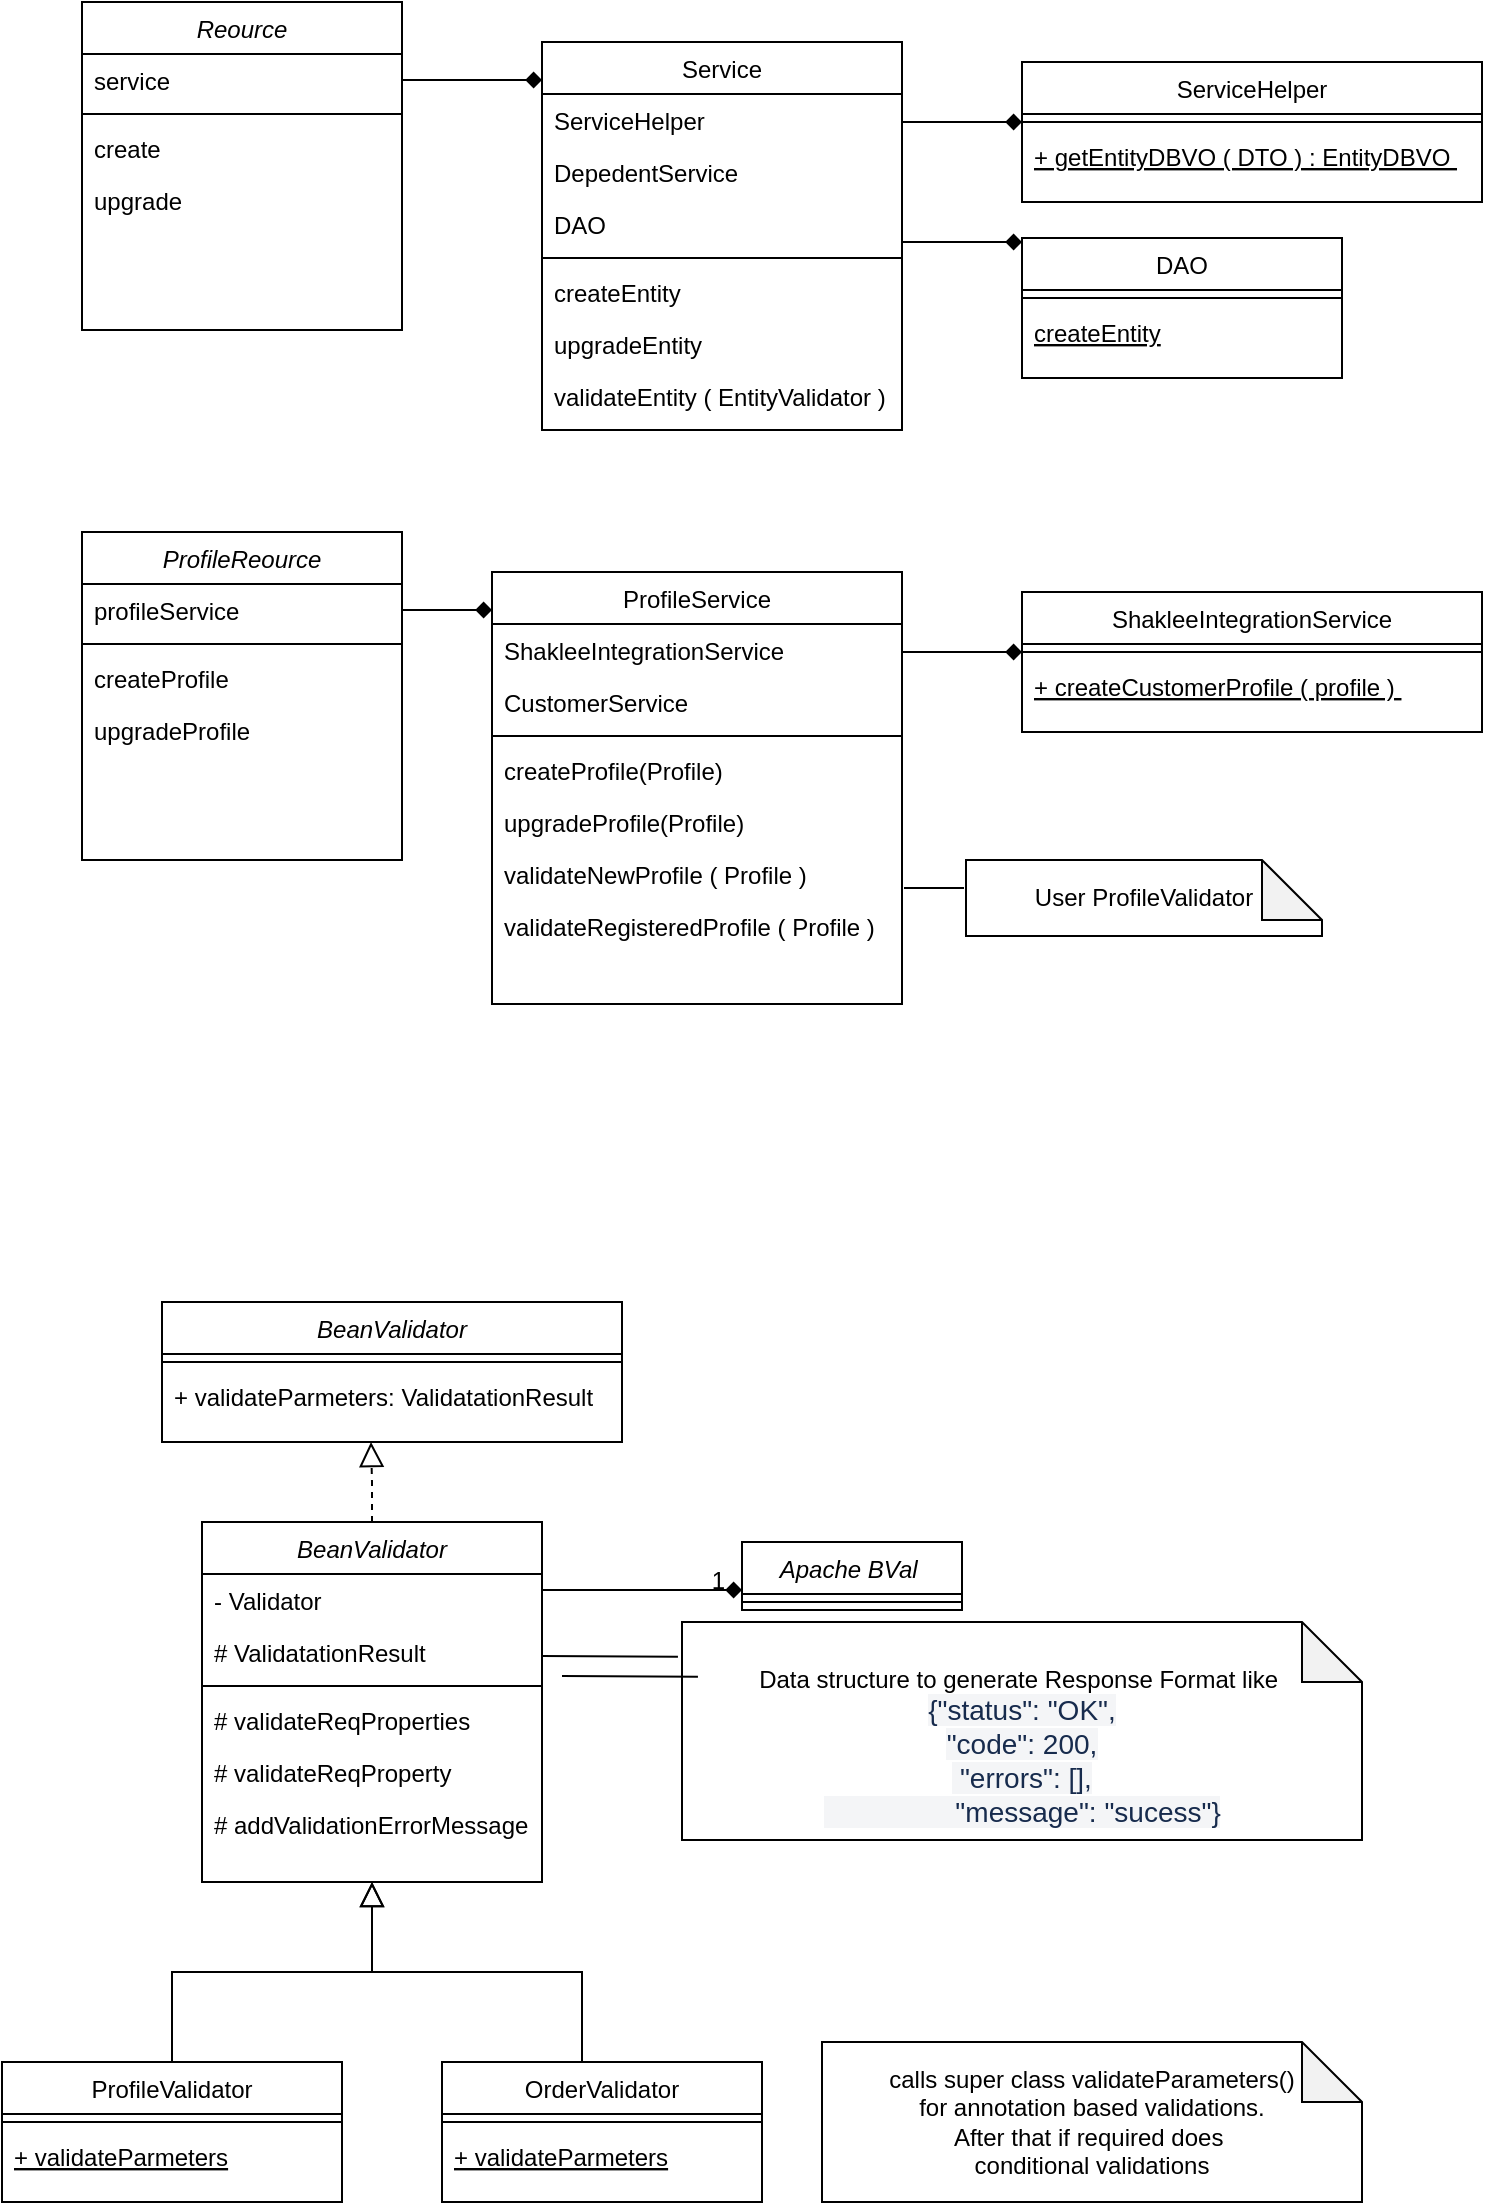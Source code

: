 <mxfile version="17.4.0" type="github">
  <diagram id="C5RBs43oDa-KdzZeNtuy" name="Page-1">
    <mxGraphModel dx="782" dy="379" grid="0" gridSize="10" guides="1" tooltips="1" connect="1" arrows="1" fold="1" page="1" pageScale="1" pageWidth="827" pageHeight="1169" background="none" math="0" shadow="0">
      <root>
        <mxCell id="WIyWlLk6GJQsqaUBKTNV-0" />
        <mxCell id="WIyWlLk6GJQsqaUBKTNV-1" parent="WIyWlLk6GJQsqaUBKTNV-0" />
        <mxCell id="zkfFHV4jXpPFQw0GAbJ--0" value="Reource" style="swimlane;fontStyle=2;align=center;verticalAlign=top;childLayout=stackLayout;horizontal=1;startSize=26;horizontalStack=0;resizeParent=1;resizeLast=0;collapsible=1;marginBottom=0;rounded=0;shadow=0;strokeWidth=1;" parent="WIyWlLk6GJQsqaUBKTNV-1" vertex="1">
          <mxGeometry x="50" y="30" width="160" height="164" as="geometry">
            <mxRectangle x="230" y="140" width="160" height="26" as="alternateBounds" />
          </mxGeometry>
        </mxCell>
        <mxCell id="zkfFHV4jXpPFQw0GAbJ--1" value="service" style="text;align=left;verticalAlign=top;spacingLeft=4;spacingRight=4;overflow=hidden;rotatable=0;points=[[0,0.5],[1,0.5]];portConstraint=eastwest;" parent="zkfFHV4jXpPFQw0GAbJ--0" vertex="1">
          <mxGeometry y="26" width="160" height="26" as="geometry" />
        </mxCell>
        <mxCell id="zkfFHV4jXpPFQw0GAbJ--4" value="" style="line;html=1;strokeWidth=1;align=left;verticalAlign=middle;spacingTop=-1;spacingLeft=3;spacingRight=3;rotatable=0;labelPosition=right;points=[];portConstraint=eastwest;" parent="zkfFHV4jXpPFQw0GAbJ--0" vertex="1">
          <mxGeometry y="52" width="160" height="8" as="geometry" />
        </mxCell>
        <mxCell id="zkfFHV4jXpPFQw0GAbJ--5" value="create" style="text;align=left;verticalAlign=top;spacingLeft=4;spacingRight=4;overflow=hidden;rotatable=0;points=[[0,0.5],[1,0.5]];portConstraint=eastwest;" parent="zkfFHV4jXpPFQw0GAbJ--0" vertex="1">
          <mxGeometry y="60" width="160" height="26" as="geometry" />
        </mxCell>
        <mxCell id="61Y-lN_-Ha8yG8mpKP36-67" value="upgrade" style="text;align=left;verticalAlign=top;spacingLeft=4;spacingRight=4;overflow=hidden;rotatable=0;points=[[0,0.5],[1,0.5]];portConstraint=eastwest;" vertex="1" parent="zkfFHV4jXpPFQw0GAbJ--0">
          <mxGeometry y="86" width="160" height="26" as="geometry" />
        </mxCell>
        <mxCell id="zkfFHV4jXpPFQw0GAbJ--17" value="Service" style="swimlane;fontStyle=0;align=center;verticalAlign=top;childLayout=stackLayout;horizontal=1;startSize=26;horizontalStack=0;resizeParent=1;resizeLast=0;collapsible=1;marginBottom=0;rounded=0;shadow=0;strokeWidth=1;" parent="WIyWlLk6GJQsqaUBKTNV-1" vertex="1">
          <mxGeometry x="280" y="50" width="180" height="194" as="geometry">
            <mxRectangle x="550" y="140" width="160" height="26" as="alternateBounds" />
          </mxGeometry>
        </mxCell>
        <mxCell id="zkfFHV4jXpPFQw0GAbJ--18" value="ServiceHelper" style="text;align=left;verticalAlign=top;spacingLeft=4;spacingRight=4;overflow=hidden;rotatable=0;points=[[0,0.5],[1,0.5]];portConstraint=eastwest;" parent="zkfFHV4jXpPFQw0GAbJ--17" vertex="1">
          <mxGeometry y="26" width="180" height="26" as="geometry" />
        </mxCell>
        <mxCell id="zkfFHV4jXpPFQw0GAbJ--19" value="DepedentService" style="text;align=left;verticalAlign=top;spacingLeft=4;spacingRight=4;overflow=hidden;rotatable=0;points=[[0,0.5],[1,0.5]];portConstraint=eastwest;rounded=0;shadow=0;html=0;" parent="zkfFHV4jXpPFQw0GAbJ--17" vertex="1">
          <mxGeometry y="52" width="180" height="26" as="geometry" />
        </mxCell>
        <mxCell id="zkfFHV4jXpPFQw0GAbJ--20" value="DAO" style="text;align=left;verticalAlign=top;spacingLeft=4;spacingRight=4;overflow=hidden;rotatable=0;points=[[0,0.5],[1,0.5]];portConstraint=eastwest;rounded=0;shadow=0;html=0;" parent="zkfFHV4jXpPFQw0GAbJ--17" vertex="1">
          <mxGeometry y="78" width="180" height="26" as="geometry" />
        </mxCell>
        <mxCell id="zkfFHV4jXpPFQw0GAbJ--23" value="" style="line;html=1;strokeWidth=1;align=left;verticalAlign=middle;spacingTop=-1;spacingLeft=3;spacingRight=3;rotatable=0;labelPosition=right;points=[];portConstraint=eastwest;" parent="zkfFHV4jXpPFQw0GAbJ--17" vertex="1">
          <mxGeometry y="104" width="180" height="8" as="geometry" />
        </mxCell>
        <mxCell id="zkfFHV4jXpPFQw0GAbJ--24" value="createEntity" style="text;align=left;verticalAlign=top;spacingLeft=4;spacingRight=4;overflow=hidden;rotatable=0;points=[[0,0.5],[1,0.5]];portConstraint=eastwest;" parent="zkfFHV4jXpPFQw0GAbJ--17" vertex="1">
          <mxGeometry y="112" width="180" height="26" as="geometry" />
        </mxCell>
        <mxCell id="61Y-lN_-Ha8yG8mpKP36-69" value="upgradeEntity" style="text;align=left;verticalAlign=top;spacingLeft=4;spacingRight=4;overflow=hidden;rotatable=0;points=[[0,0.5],[1,0.5]];portConstraint=eastwest;" vertex="1" parent="zkfFHV4jXpPFQw0GAbJ--17">
          <mxGeometry y="138" width="180" height="26" as="geometry" />
        </mxCell>
        <mxCell id="61Y-lN_-Ha8yG8mpKP36-76" value="validateEntity ( EntityValidator )" style="text;align=left;verticalAlign=top;spacingLeft=4;spacingRight=4;overflow=hidden;rotatable=0;points=[[0,0.5],[1,0.5]];portConstraint=eastwest;" vertex="1" parent="zkfFHV4jXpPFQw0GAbJ--17">
          <mxGeometry y="164" width="180" height="26" as="geometry" />
        </mxCell>
        <mxCell id="zkfFHV4jXpPFQw0GAbJ--26" value="" style="endArrow=diamond;shadow=0;strokeWidth=1;rounded=0;endFill=1;edgeStyle=elbowEdgeStyle;elbow=vertical;exitX=1;exitY=0.5;exitDx=0;exitDy=0;" parent="WIyWlLk6GJQsqaUBKTNV-1" source="zkfFHV4jXpPFQw0GAbJ--1" target="zkfFHV4jXpPFQw0GAbJ--17" edge="1">
          <mxGeometry x="0.5" y="41" relative="1" as="geometry">
            <mxPoint x="280" y="102" as="sourcePoint" />
            <mxPoint x="440" y="102" as="targetPoint" />
            <mxPoint x="-40" y="32" as="offset" />
          </mxGeometry>
        </mxCell>
        <mxCell id="61Y-lN_-Ha8yG8mpKP36-0" value="BeanValidator" style="swimlane;fontStyle=2;align=center;verticalAlign=top;childLayout=stackLayout;horizontal=1;startSize=26;horizontalStack=0;resizeParent=1;resizeLast=0;collapsible=1;marginBottom=0;rounded=0;shadow=0;strokeWidth=1;" vertex="1" parent="WIyWlLk6GJQsqaUBKTNV-1">
          <mxGeometry x="110" y="790" width="170" height="180" as="geometry">
            <mxRectangle x="230" y="140" width="160" height="26" as="alternateBounds" />
          </mxGeometry>
        </mxCell>
        <mxCell id="61Y-lN_-Ha8yG8mpKP36-1" value="- Validator" style="text;align=left;verticalAlign=top;spacingLeft=4;spacingRight=4;overflow=hidden;rotatable=0;points=[[0,0.5],[1,0.5]];portConstraint=eastwest;" vertex="1" parent="61Y-lN_-Ha8yG8mpKP36-0">
          <mxGeometry y="26" width="170" height="26" as="geometry" />
        </mxCell>
        <mxCell id="61Y-lN_-Ha8yG8mpKP36-2" value="# ValidatationResult" style="text;align=left;verticalAlign=top;spacingLeft=4;spacingRight=4;overflow=hidden;rotatable=0;points=[[0,0.5],[1,0.5]];portConstraint=eastwest;rounded=0;shadow=0;html=0;" vertex="1" parent="61Y-lN_-Ha8yG8mpKP36-0">
          <mxGeometry y="52" width="170" height="26" as="geometry" />
        </mxCell>
        <mxCell id="61Y-lN_-Ha8yG8mpKP36-4" value="" style="line;html=1;strokeWidth=1;align=left;verticalAlign=middle;spacingTop=-1;spacingLeft=3;spacingRight=3;rotatable=0;labelPosition=right;points=[];portConstraint=eastwest;" vertex="1" parent="61Y-lN_-Ha8yG8mpKP36-0">
          <mxGeometry y="78" width="170" height="8" as="geometry" />
        </mxCell>
        <mxCell id="61Y-lN_-Ha8yG8mpKP36-5" value="# validateReqProperties" style="text;align=left;verticalAlign=top;spacingLeft=4;spacingRight=4;overflow=hidden;rotatable=0;points=[[0,0.5],[1,0.5]];portConstraint=eastwest;" vertex="1" parent="61Y-lN_-Ha8yG8mpKP36-0">
          <mxGeometry y="86" width="170" height="26" as="geometry" />
        </mxCell>
        <mxCell id="61Y-lN_-Ha8yG8mpKP36-37" value="# validateReqProperty" style="text;align=left;verticalAlign=top;spacingLeft=4;spacingRight=4;overflow=hidden;rotatable=0;points=[[0,0.5],[1,0.5]];portConstraint=eastwest;" vertex="1" parent="61Y-lN_-Ha8yG8mpKP36-0">
          <mxGeometry y="112" width="170" height="26" as="geometry" />
        </mxCell>
        <mxCell id="61Y-lN_-Ha8yG8mpKP36-45" value="# addValidationErrorMessage" style="text;align=left;verticalAlign=top;spacingLeft=4;spacingRight=4;overflow=hidden;rotatable=0;points=[[0,0.5],[1,0.5]];portConstraint=eastwest;" vertex="1" parent="61Y-lN_-Ha8yG8mpKP36-0">
          <mxGeometry y="138" width="170" height="26" as="geometry" />
        </mxCell>
        <mxCell id="61Y-lN_-Ha8yG8mpKP36-6" value="ProfileValidator" style="swimlane;fontStyle=0;align=center;verticalAlign=top;childLayout=stackLayout;horizontal=1;startSize=26;horizontalStack=0;resizeParent=1;resizeLast=0;collapsible=1;marginBottom=0;rounded=0;shadow=0;strokeWidth=1;" vertex="1" parent="WIyWlLk6GJQsqaUBKTNV-1">
          <mxGeometry x="10" y="1060" width="170" height="70" as="geometry">
            <mxRectangle x="130" y="380" width="160" height="26" as="alternateBounds" />
          </mxGeometry>
        </mxCell>
        <mxCell id="61Y-lN_-Ha8yG8mpKP36-9" value="" style="line;html=1;strokeWidth=1;align=left;verticalAlign=middle;spacingTop=-1;spacingLeft=3;spacingRight=3;rotatable=0;labelPosition=right;points=[];portConstraint=eastwest;" vertex="1" parent="61Y-lN_-Ha8yG8mpKP36-6">
          <mxGeometry y="26" width="170" height="8" as="geometry" />
        </mxCell>
        <mxCell id="61Y-lN_-Ha8yG8mpKP36-10" value="+ validateParmeters" style="text;align=left;verticalAlign=top;spacingLeft=4;spacingRight=4;overflow=hidden;rotatable=0;points=[[0,0.5],[1,0.5]];portConstraint=eastwest;fontStyle=4" vertex="1" parent="61Y-lN_-Ha8yG8mpKP36-6">
          <mxGeometry y="34" width="170" height="26" as="geometry" />
        </mxCell>
        <mxCell id="61Y-lN_-Ha8yG8mpKP36-12" value="" style="endArrow=block;endSize=10;endFill=0;shadow=0;strokeWidth=1;rounded=0;edgeStyle=elbowEdgeStyle;elbow=vertical;" edge="1" parent="WIyWlLk6GJQsqaUBKTNV-1" source="61Y-lN_-Ha8yG8mpKP36-6" target="61Y-lN_-Ha8yG8mpKP36-0">
          <mxGeometry width="160" relative="1" as="geometry">
            <mxPoint x="90" y="933" as="sourcePoint" />
            <mxPoint x="90" y="933" as="targetPoint" />
          </mxGeometry>
        </mxCell>
        <mxCell id="61Y-lN_-Ha8yG8mpKP36-16" value="" style="endArrow=block;endSize=10;endFill=0;shadow=0;strokeWidth=1;rounded=0;edgeStyle=elbowEdgeStyle;elbow=vertical;" edge="1" parent="WIyWlLk6GJQsqaUBKTNV-1" target="61Y-lN_-Ha8yG8mpKP36-0">
          <mxGeometry width="160" relative="1" as="geometry">
            <mxPoint x="300" y="1060" as="sourcePoint" />
            <mxPoint x="200" y="1001" as="targetPoint" />
          </mxGeometry>
        </mxCell>
        <mxCell id="61Y-lN_-Ha8yG8mpKP36-19" value="OrderValidator" style="swimlane;fontStyle=0;align=center;verticalAlign=top;childLayout=stackLayout;horizontal=1;startSize=26;horizontalStack=0;resizeParent=1;resizeLast=0;collapsible=1;marginBottom=0;rounded=0;shadow=0;strokeWidth=1;" vertex="1" parent="WIyWlLk6GJQsqaUBKTNV-1">
          <mxGeometry x="230" y="1060" width="160" height="70" as="geometry">
            <mxRectangle x="130" y="380" width="160" height="26" as="alternateBounds" />
          </mxGeometry>
        </mxCell>
        <mxCell id="61Y-lN_-Ha8yG8mpKP36-22" value="" style="line;html=1;strokeWidth=1;align=left;verticalAlign=middle;spacingTop=-1;spacingLeft=3;spacingRight=3;rotatable=0;labelPosition=right;points=[];portConstraint=eastwest;" vertex="1" parent="61Y-lN_-Ha8yG8mpKP36-19">
          <mxGeometry y="26" width="160" height="8" as="geometry" />
        </mxCell>
        <mxCell id="61Y-lN_-Ha8yG8mpKP36-23" value="+ validateParmeters" style="text;align=left;verticalAlign=top;spacingLeft=4;spacingRight=4;overflow=hidden;rotatable=0;points=[[0,0.5],[1,0.5]];portConstraint=eastwest;fontStyle=4" vertex="1" parent="61Y-lN_-Ha8yG8mpKP36-19">
          <mxGeometry y="34" width="160" height="26" as="geometry" />
        </mxCell>
        <mxCell id="61Y-lN_-Ha8yG8mpKP36-28" value="" style="endArrow=block;endSize=10;endFill=0;shadow=0;strokeWidth=1;rounded=0;edgeStyle=elbowEdgeStyle;elbow=vertical;dashed=1;" edge="1" parent="WIyWlLk6GJQsqaUBKTNV-1">
          <mxGeometry width="160" relative="1" as="geometry">
            <mxPoint x="195" y="790" as="sourcePoint" />
            <mxPoint x="194.5" y="750" as="targetPoint" />
          </mxGeometry>
        </mxCell>
        <mxCell id="61Y-lN_-Ha8yG8mpKP36-29" value="BeanValidator" style="swimlane;fontStyle=2;align=center;verticalAlign=top;childLayout=stackLayout;horizontal=1;startSize=26;horizontalStack=0;resizeParent=1;resizeLast=0;collapsible=1;marginBottom=0;rounded=0;shadow=0;strokeWidth=1;" vertex="1" parent="WIyWlLk6GJQsqaUBKTNV-1">
          <mxGeometry x="90" y="680" width="230" height="70" as="geometry">
            <mxRectangle x="230" y="140" width="160" height="26" as="alternateBounds" />
          </mxGeometry>
        </mxCell>
        <mxCell id="61Y-lN_-Ha8yG8mpKP36-33" value="" style="line;html=1;strokeWidth=1;align=left;verticalAlign=middle;spacingTop=-1;spacingLeft=3;spacingRight=3;rotatable=0;labelPosition=right;points=[];portConstraint=eastwest;" vertex="1" parent="61Y-lN_-Ha8yG8mpKP36-29">
          <mxGeometry y="26" width="230" height="8" as="geometry" />
        </mxCell>
        <mxCell id="61Y-lN_-Ha8yG8mpKP36-34" value="+ validateParmeters: ValidatationResult" style="text;align=left;verticalAlign=top;spacingLeft=4;spacingRight=4;overflow=hidden;rotatable=0;points=[[0,0.5],[1,0.5]];portConstraint=eastwest;" vertex="1" parent="61Y-lN_-Ha8yG8mpKP36-29">
          <mxGeometry y="34" width="230" height="26" as="geometry" />
        </mxCell>
        <mxCell id="61Y-lN_-Ha8yG8mpKP36-49" value="" style="endArrow=diamond;shadow=0;strokeWidth=1;rounded=0;endFill=1;edgeStyle=elbowEdgeStyle;elbow=vertical;" edge="1" parent="WIyWlLk6GJQsqaUBKTNV-1">
          <mxGeometry x="0.5" y="41" relative="1" as="geometry">
            <mxPoint x="280" y="824" as="sourcePoint" />
            <mxPoint x="380" y="824" as="targetPoint" />
            <mxPoint x="-40" y="32" as="offset" />
          </mxGeometry>
        </mxCell>
        <mxCell id="61Y-lN_-Ha8yG8mpKP36-51" value="1" style="resizable=0;align=right;verticalAlign=bottom;labelBackgroundColor=none;fontSize=12;" connectable="0" vertex="1" parent="61Y-lN_-Ha8yG8mpKP36-49">
          <mxGeometry x="1" relative="1" as="geometry">
            <mxPoint x="-7" y="4" as="offset" />
          </mxGeometry>
        </mxCell>
        <mxCell id="61Y-lN_-Ha8yG8mpKP36-53" value="Apache BVal " style="swimlane;fontStyle=2;align=center;verticalAlign=top;childLayout=stackLayout;horizontal=1;startSize=26;horizontalStack=0;resizeParent=1;resizeLast=0;collapsible=1;marginBottom=0;rounded=0;shadow=0;strokeWidth=1;" vertex="1" parent="WIyWlLk6GJQsqaUBKTNV-1">
          <mxGeometry x="380" y="800" width="110" height="34" as="geometry">
            <mxRectangle x="230" y="140" width="160" height="26" as="alternateBounds" />
          </mxGeometry>
        </mxCell>
        <mxCell id="61Y-lN_-Ha8yG8mpKP36-54" value="" style="line;html=1;strokeWidth=1;align=left;verticalAlign=middle;spacingTop=-1;spacingLeft=3;spacingRight=3;rotatable=0;labelPosition=right;points=[];portConstraint=eastwest;" vertex="1" parent="61Y-lN_-Ha8yG8mpKP36-53">
          <mxGeometry y="26" width="110" height="8" as="geometry" />
        </mxCell>
        <mxCell id="61Y-lN_-Ha8yG8mpKP36-56" value="&lt;br&gt;Data structure to generate Response Format like&amp;nbsp;&lt;br&gt;&lt;span class=&quot;&quot; style=&quot;color: rgb(23 , 43 , 77) ; font-family: , &amp;#34;sf mono&amp;#34; , &amp;#34;segoe ui mono&amp;#34; , &amp;#34;roboto mono&amp;#34; , &amp;#34;ubuntu mono&amp;#34; , &amp;#34;menlo&amp;#34; , &amp;#34;consolas&amp;#34; , &amp;#34;courier&amp;#34; , monospace ; font-size: 14px ; background-color: rgb(244 , 245 , 247)&quot;&gt;{&lt;/span&gt;&lt;span style=&quot;color: rgb(23 , 43 , 77) ; font-family: , &amp;#34;sf mono&amp;#34; , &amp;#34;segoe ui mono&amp;#34; , &amp;#34;roboto mono&amp;#34; , &amp;#34;ubuntu mono&amp;#34; , &amp;#34;menlo&amp;#34; , &amp;#34;consolas&amp;#34; , &amp;#34;courier&amp;#34; , monospace ; font-size: 14px ; background-color: rgb(244 , 245 , 247)&quot;&gt;&quot;status&quot;: &quot;OK&quot;,&lt;br&gt;&lt;/span&gt;&lt;span style=&quot;color: rgb(23 , 43 , 77) ; font-family: , &amp;#34;sf mono&amp;#34; , &amp;#34;segoe ui mono&amp;#34; , &amp;#34;roboto mono&amp;#34; , &amp;#34;ubuntu mono&amp;#34; , &amp;#34;menlo&amp;#34; , &amp;#34;consolas&amp;#34; , &amp;#34;courier&amp;#34; , monospace ; font-size: 14px ; background-color: rgb(244 , 245 , 247)&quot;&gt;&quot;code&quot;: 200,&lt;br&gt;&lt;/span&gt;&lt;span style=&quot;color: rgb(23 , 43 , 77) ; font-family: , &amp;#34;sf mono&amp;#34; , &amp;#34;segoe ui mono&amp;#34; , &amp;#34;roboto mono&amp;#34; , &amp;#34;ubuntu mono&amp;#34; , &amp;#34;menlo&amp;#34; , &amp;#34;consolas&amp;#34; , &amp;#34;courier&amp;#34; , monospace ; font-size: 14px ; background-color: rgb(244 , 245 , 247)&quot;&gt;&amp;nbsp;&quot;errors&quot;: [],&lt;br&gt;&lt;/span&gt;&lt;span style=&quot;color: rgb(23 , 43 , 77) ; font-family: , &amp;#34;sf mono&amp;#34; , &amp;#34;segoe ui mono&amp;#34; , &amp;#34;roboto mono&amp;#34; , &amp;#34;ubuntu mono&amp;#34; , &amp;#34;menlo&amp;#34; , &amp;#34;consolas&amp;#34; , &amp;#34;courier&amp;#34; , monospace ; font-size: 14px ; background-color: rgb(244 , 245 , 247)&quot;&gt;&amp;nbsp; &amp;nbsp; &amp;nbsp; &amp;nbsp; &amp;nbsp; &amp;nbsp; &amp;nbsp; &amp;nbsp; &amp;nbsp;&quot;message&quot;: &quot;sucess&quot;&lt;/span&gt;&lt;span style=&quot;color: rgb(23 , 43 , 77) ; font-family: , &amp;#34;sf mono&amp;#34; , &amp;#34;segoe ui mono&amp;#34; , &amp;#34;roboto mono&amp;#34; , &amp;#34;ubuntu mono&amp;#34; , &amp;#34;menlo&amp;#34; , &amp;#34;consolas&amp;#34; , &amp;#34;courier&amp;#34; , monospace ; font-size: 14px ; background-color: rgb(244 , 245 , 247)&quot;&gt;}&lt;/span&gt;&lt;br&gt;" style="shape=note;whiteSpace=wrap;html=1;backgroundOutline=1;darkOpacity=0.05;" vertex="1" parent="WIyWlLk6GJQsqaUBKTNV-1">
          <mxGeometry x="350" y="840" width="340" height="109" as="geometry" />
        </mxCell>
        <mxCell id="61Y-lN_-Ha8yG8mpKP36-57" value="" style="endArrow=none;html=1;rounded=0;entryX=-0.006;entryY=0.159;entryDx=0;entryDy=0;entryPerimeter=0;" edge="1" parent="WIyWlLk6GJQsqaUBKTNV-1" target="61Y-lN_-Ha8yG8mpKP36-56">
          <mxGeometry width="50" height="50" relative="1" as="geometry">
            <mxPoint x="280" y="857" as="sourcePoint" />
            <mxPoint x="380" y="880" as="targetPoint" />
          </mxGeometry>
        </mxCell>
        <mxCell id="61Y-lN_-Ha8yG8mpKP36-60" value="calls super class validateParameters()&lt;br&gt;for annotation based validations. &lt;br&gt;After that if required does&amp;nbsp; &lt;br&gt;conditional validations" style="shape=note;whiteSpace=wrap;html=1;backgroundOutline=1;darkOpacity=0.05;" vertex="1" parent="WIyWlLk6GJQsqaUBKTNV-1">
          <mxGeometry x="420" y="1050" width="270" height="80" as="geometry" />
        </mxCell>
        <mxCell id="61Y-lN_-Ha8yG8mpKP36-61" value="DAO" style="swimlane;fontStyle=0;align=center;verticalAlign=top;childLayout=stackLayout;horizontal=1;startSize=26;horizontalStack=0;resizeParent=1;resizeLast=0;collapsible=1;marginBottom=0;rounded=0;shadow=0;strokeWidth=1;" vertex="1" parent="WIyWlLk6GJQsqaUBKTNV-1">
          <mxGeometry x="520" y="148" width="160" height="70" as="geometry">
            <mxRectangle x="130" y="380" width="160" height="26" as="alternateBounds" />
          </mxGeometry>
        </mxCell>
        <mxCell id="61Y-lN_-Ha8yG8mpKP36-64" value="" style="line;html=1;strokeWidth=1;align=left;verticalAlign=middle;spacingTop=-1;spacingLeft=3;spacingRight=3;rotatable=0;labelPosition=right;points=[];portConstraint=eastwest;" vertex="1" parent="61Y-lN_-Ha8yG8mpKP36-61">
          <mxGeometry y="26" width="160" height="8" as="geometry" />
        </mxCell>
        <mxCell id="61Y-lN_-Ha8yG8mpKP36-65" value="createEntity" style="text;align=left;verticalAlign=top;spacingLeft=4;spacingRight=4;overflow=hidden;rotatable=0;points=[[0,0.5],[1,0.5]];portConstraint=eastwest;fontStyle=4" vertex="1" parent="61Y-lN_-Ha8yG8mpKP36-61">
          <mxGeometry y="34" width="160" height="26" as="geometry" />
        </mxCell>
        <mxCell id="61Y-lN_-Ha8yG8mpKP36-70" value="" style="endArrow=diamond;shadow=0;strokeWidth=1;rounded=0;endFill=1;edgeStyle=elbowEdgeStyle;elbow=vertical;" edge="1" parent="WIyWlLk6GJQsqaUBKTNV-1">
          <mxGeometry x="0.5" y="41" relative="1" as="geometry">
            <mxPoint x="460" y="150" as="sourcePoint" />
            <mxPoint x="520" y="150" as="targetPoint" />
            <mxPoint x="-40" y="32" as="offset" />
          </mxGeometry>
        </mxCell>
        <mxCell id="61Y-lN_-Ha8yG8mpKP36-71" value="ServiceHelper" style="swimlane;fontStyle=0;align=center;verticalAlign=top;childLayout=stackLayout;horizontal=1;startSize=26;horizontalStack=0;resizeParent=1;resizeLast=0;collapsible=1;marginBottom=0;rounded=0;shadow=0;strokeWidth=1;" vertex="1" parent="WIyWlLk6GJQsqaUBKTNV-1">
          <mxGeometry x="520" y="60" width="230" height="70" as="geometry">
            <mxRectangle x="130" y="380" width="160" height="26" as="alternateBounds" />
          </mxGeometry>
        </mxCell>
        <mxCell id="61Y-lN_-Ha8yG8mpKP36-72" value="" style="line;html=1;strokeWidth=1;align=left;verticalAlign=middle;spacingTop=-1;spacingLeft=3;spacingRight=3;rotatable=0;labelPosition=right;points=[];portConstraint=eastwest;" vertex="1" parent="61Y-lN_-Ha8yG8mpKP36-71">
          <mxGeometry y="26" width="230" height="8" as="geometry" />
        </mxCell>
        <mxCell id="61Y-lN_-Ha8yG8mpKP36-73" value="+ getEntityDBVO ( DTO ) : EntityDBVO " style="text;align=left;verticalAlign=top;spacingLeft=4;spacingRight=4;overflow=hidden;rotatable=0;points=[[0,0.5],[1,0.5]];portConstraint=eastwest;fontStyle=4" vertex="1" parent="61Y-lN_-Ha8yG8mpKP36-71">
          <mxGeometry y="34" width="230" height="26" as="geometry" />
        </mxCell>
        <mxCell id="61Y-lN_-Ha8yG8mpKP36-74" value="" style="endArrow=diamond;shadow=0;strokeWidth=1;rounded=0;endFill=1;edgeStyle=elbowEdgeStyle;elbow=vertical;" edge="1" parent="WIyWlLk6GJQsqaUBKTNV-1">
          <mxGeometry x="0.5" y="41" relative="1" as="geometry">
            <mxPoint x="460" y="90" as="sourcePoint" />
            <mxPoint x="520" y="90" as="targetPoint" />
            <mxPoint x="-40" y="32" as="offset" />
          </mxGeometry>
        </mxCell>
        <mxCell id="61Y-lN_-Ha8yG8mpKP36-78" value="ProfileReource" style="swimlane;fontStyle=2;align=center;verticalAlign=top;childLayout=stackLayout;horizontal=1;startSize=26;horizontalStack=0;resizeParent=1;resizeLast=0;collapsible=1;marginBottom=0;rounded=0;shadow=0;strokeWidth=1;" vertex="1" parent="WIyWlLk6GJQsqaUBKTNV-1">
          <mxGeometry x="50" y="295" width="160" height="164" as="geometry">
            <mxRectangle x="230" y="140" width="160" height="26" as="alternateBounds" />
          </mxGeometry>
        </mxCell>
        <mxCell id="61Y-lN_-Ha8yG8mpKP36-79" value="profileService" style="text;align=left;verticalAlign=top;spacingLeft=4;spacingRight=4;overflow=hidden;rotatable=0;points=[[0,0.5],[1,0.5]];portConstraint=eastwest;" vertex="1" parent="61Y-lN_-Ha8yG8mpKP36-78">
          <mxGeometry y="26" width="160" height="26" as="geometry" />
        </mxCell>
        <mxCell id="61Y-lN_-Ha8yG8mpKP36-80" value="" style="line;html=1;strokeWidth=1;align=left;verticalAlign=middle;spacingTop=-1;spacingLeft=3;spacingRight=3;rotatable=0;labelPosition=right;points=[];portConstraint=eastwest;" vertex="1" parent="61Y-lN_-Ha8yG8mpKP36-78">
          <mxGeometry y="52" width="160" height="8" as="geometry" />
        </mxCell>
        <mxCell id="61Y-lN_-Ha8yG8mpKP36-81" value="createProfile" style="text;align=left;verticalAlign=top;spacingLeft=4;spacingRight=4;overflow=hidden;rotatable=0;points=[[0,0.5],[1,0.5]];portConstraint=eastwest;" vertex="1" parent="61Y-lN_-Ha8yG8mpKP36-78">
          <mxGeometry y="60" width="160" height="26" as="geometry" />
        </mxCell>
        <mxCell id="61Y-lN_-Ha8yG8mpKP36-82" value="upgradeProfile" style="text;align=left;verticalAlign=top;spacingLeft=4;spacingRight=4;overflow=hidden;rotatable=0;points=[[0,0.5],[1,0.5]];portConstraint=eastwest;" vertex="1" parent="61Y-lN_-Ha8yG8mpKP36-78">
          <mxGeometry y="86" width="160" height="26" as="geometry" />
        </mxCell>
        <mxCell id="61Y-lN_-Ha8yG8mpKP36-83" value="ProfileService" style="swimlane;fontStyle=0;align=center;verticalAlign=top;childLayout=stackLayout;horizontal=1;startSize=26;horizontalStack=0;resizeParent=1;resizeLast=0;collapsible=1;marginBottom=0;rounded=0;shadow=0;strokeWidth=1;" vertex="1" parent="WIyWlLk6GJQsqaUBKTNV-1">
          <mxGeometry x="255" y="315" width="205" height="216" as="geometry">
            <mxRectangle x="550" y="140" width="160" height="26" as="alternateBounds" />
          </mxGeometry>
        </mxCell>
        <mxCell id="61Y-lN_-Ha8yG8mpKP36-84" value="ShakleeIntegrationService" style="text;align=left;verticalAlign=top;spacingLeft=4;spacingRight=4;overflow=hidden;rotatable=0;points=[[0,0.5],[1,0.5]];portConstraint=eastwest;" vertex="1" parent="61Y-lN_-Ha8yG8mpKP36-83">
          <mxGeometry y="26" width="205" height="26" as="geometry" />
        </mxCell>
        <mxCell id="61Y-lN_-Ha8yG8mpKP36-85" value="CustomerService" style="text;align=left;verticalAlign=top;spacingLeft=4;spacingRight=4;overflow=hidden;rotatable=0;points=[[0,0.5],[1,0.5]];portConstraint=eastwest;rounded=0;shadow=0;html=0;" vertex="1" parent="61Y-lN_-Ha8yG8mpKP36-83">
          <mxGeometry y="52" width="205" height="26" as="geometry" />
        </mxCell>
        <mxCell id="61Y-lN_-Ha8yG8mpKP36-87" value="" style="line;html=1;strokeWidth=1;align=left;verticalAlign=middle;spacingTop=-1;spacingLeft=3;spacingRight=3;rotatable=0;labelPosition=right;points=[];portConstraint=eastwest;" vertex="1" parent="61Y-lN_-Ha8yG8mpKP36-83">
          <mxGeometry y="78" width="205" height="8" as="geometry" />
        </mxCell>
        <mxCell id="61Y-lN_-Ha8yG8mpKP36-88" value="createProfile(Profile)" style="text;align=left;verticalAlign=top;spacingLeft=4;spacingRight=4;overflow=hidden;rotatable=0;points=[[0,0.5],[1,0.5]];portConstraint=eastwest;" vertex="1" parent="61Y-lN_-Ha8yG8mpKP36-83">
          <mxGeometry y="86" width="205" height="26" as="geometry" />
        </mxCell>
        <mxCell id="61Y-lN_-Ha8yG8mpKP36-89" value="upgradeProfile(Profile)" style="text;align=left;verticalAlign=top;spacingLeft=4;spacingRight=4;overflow=hidden;rotatable=0;points=[[0,0.5],[1,0.5]];portConstraint=eastwest;" vertex="1" parent="61Y-lN_-Ha8yG8mpKP36-83">
          <mxGeometry y="112" width="205" height="26" as="geometry" />
        </mxCell>
        <mxCell id="61Y-lN_-Ha8yG8mpKP36-90" value="validateNewProfile ( Profile )" style="text;align=left;verticalAlign=top;spacingLeft=4;spacingRight=4;overflow=hidden;rotatable=0;points=[[0,0.5],[1,0.5]];portConstraint=eastwest;" vertex="1" parent="61Y-lN_-Ha8yG8mpKP36-83">
          <mxGeometry y="138" width="205" height="26" as="geometry" />
        </mxCell>
        <mxCell id="61Y-lN_-Ha8yG8mpKP36-104" value="" style="endArrow=none;html=1;rounded=0;" edge="1" parent="61Y-lN_-Ha8yG8mpKP36-83">
          <mxGeometry width="50" height="50" relative="1" as="geometry">
            <mxPoint x="206" y="158" as="sourcePoint" />
            <mxPoint x="236" y="158" as="targetPoint" />
          </mxGeometry>
        </mxCell>
        <mxCell id="61Y-lN_-Ha8yG8mpKP36-100" value="validateRegisteredProfile ( Profile )" style="text;align=left;verticalAlign=top;spacingLeft=4;spacingRight=4;overflow=hidden;rotatable=0;points=[[0,0.5],[1,0.5]];portConstraint=eastwest;" vertex="1" parent="61Y-lN_-Ha8yG8mpKP36-83">
          <mxGeometry y="164" width="205" height="26" as="geometry" />
        </mxCell>
        <mxCell id="61Y-lN_-Ha8yG8mpKP36-91" value="" style="endArrow=diamond;shadow=0;strokeWidth=1;rounded=0;endFill=1;edgeStyle=elbowEdgeStyle;elbow=vertical;exitX=1;exitY=0.5;exitDx=0;exitDy=0;" edge="1" parent="WIyWlLk6GJQsqaUBKTNV-1" source="61Y-lN_-Ha8yG8mpKP36-79" target="61Y-lN_-Ha8yG8mpKP36-83">
          <mxGeometry x="0.5" y="41" relative="1" as="geometry">
            <mxPoint x="280" y="367" as="sourcePoint" />
            <mxPoint x="440" y="367" as="targetPoint" />
            <mxPoint x="-40" y="32" as="offset" />
          </mxGeometry>
        </mxCell>
        <mxCell id="61Y-lN_-Ha8yG8mpKP36-96" value="ShakleeIntegrationService" style="swimlane;fontStyle=0;align=center;verticalAlign=top;childLayout=stackLayout;horizontal=1;startSize=26;horizontalStack=0;resizeParent=1;resizeLast=0;collapsible=1;marginBottom=0;rounded=0;shadow=0;strokeWidth=1;" vertex="1" parent="WIyWlLk6GJQsqaUBKTNV-1">
          <mxGeometry x="520" y="325" width="230" height="70" as="geometry">
            <mxRectangle x="130" y="380" width="160" height="26" as="alternateBounds" />
          </mxGeometry>
        </mxCell>
        <mxCell id="61Y-lN_-Ha8yG8mpKP36-97" value="" style="line;html=1;strokeWidth=1;align=left;verticalAlign=middle;spacingTop=-1;spacingLeft=3;spacingRight=3;rotatable=0;labelPosition=right;points=[];portConstraint=eastwest;" vertex="1" parent="61Y-lN_-Ha8yG8mpKP36-96">
          <mxGeometry y="26" width="230" height="8" as="geometry" />
        </mxCell>
        <mxCell id="61Y-lN_-Ha8yG8mpKP36-98" value="+ createCustomerProfile ( profile ) " style="text;align=left;verticalAlign=top;spacingLeft=4;spacingRight=4;overflow=hidden;rotatable=0;points=[[0,0.5],[1,0.5]];portConstraint=eastwest;fontStyle=4" vertex="1" parent="61Y-lN_-Ha8yG8mpKP36-96">
          <mxGeometry y="34" width="230" height="26" as="geometry" />
        </mxCell>
        <mxCell id="61Y-lN_-Ha8yG8mpKP36-99" value="" style="endArrow=diamond;shadow=0;strokeWidth=1;rounded=0;endFill=1;edgeStyle=elbowEdgeStyle;elbow=vertical;" edge="1" parent="WIyWlLk6GJQsqaUBKTNV-1">
          <mxGeometry x="0.5" y="41" relative="1" as="geometry">
            <mxPoint x="460" y="355" as="sourcePoint" />
            <mxPoint x="520" y="355" as="targetPoint" />
            <mxPoint x="-40" y="32" as="offset" />
          </mxGeometry>
        </mxCell>
        <mxCell id="61Y-lN_-Ha8yG8mpKP36-101" value="User ProfileValidator" style="shape=note;whiteSpace=wrap;html=1;backgroundOutline=1;darkOpacity=0.05;" vertex="1" parent="WIyWlLk6GJQsqaUBKTNV-1">
          <mxGeometry x="492" y="459" width="178" height="38" as="geometry" />
        </mxCell>
        <mxCell id="61Y-lN_-Ha8yG8mpKP36-103" value="" style="endArrow=none;html=1;rounded=0;entryX=-0.006;entryY=0.159;entryDx=0;entryDy=0;entryPerimeter=0;" edge="1" parent="WIyWlLk6GJQsqaUBKTNV-1">
          <mxGeometry width="50" height="50" relative="1" as="geometry">
            <mxPoint x="290" y="867" as="sourcePoint" />
            <mxPoint x="357.96" y="867.331" as="targetPoint" />
          </mxGeometry>
        </mxCell>
      </root>
    </mxGraphModel>
  </diagram>
</mxfile>
